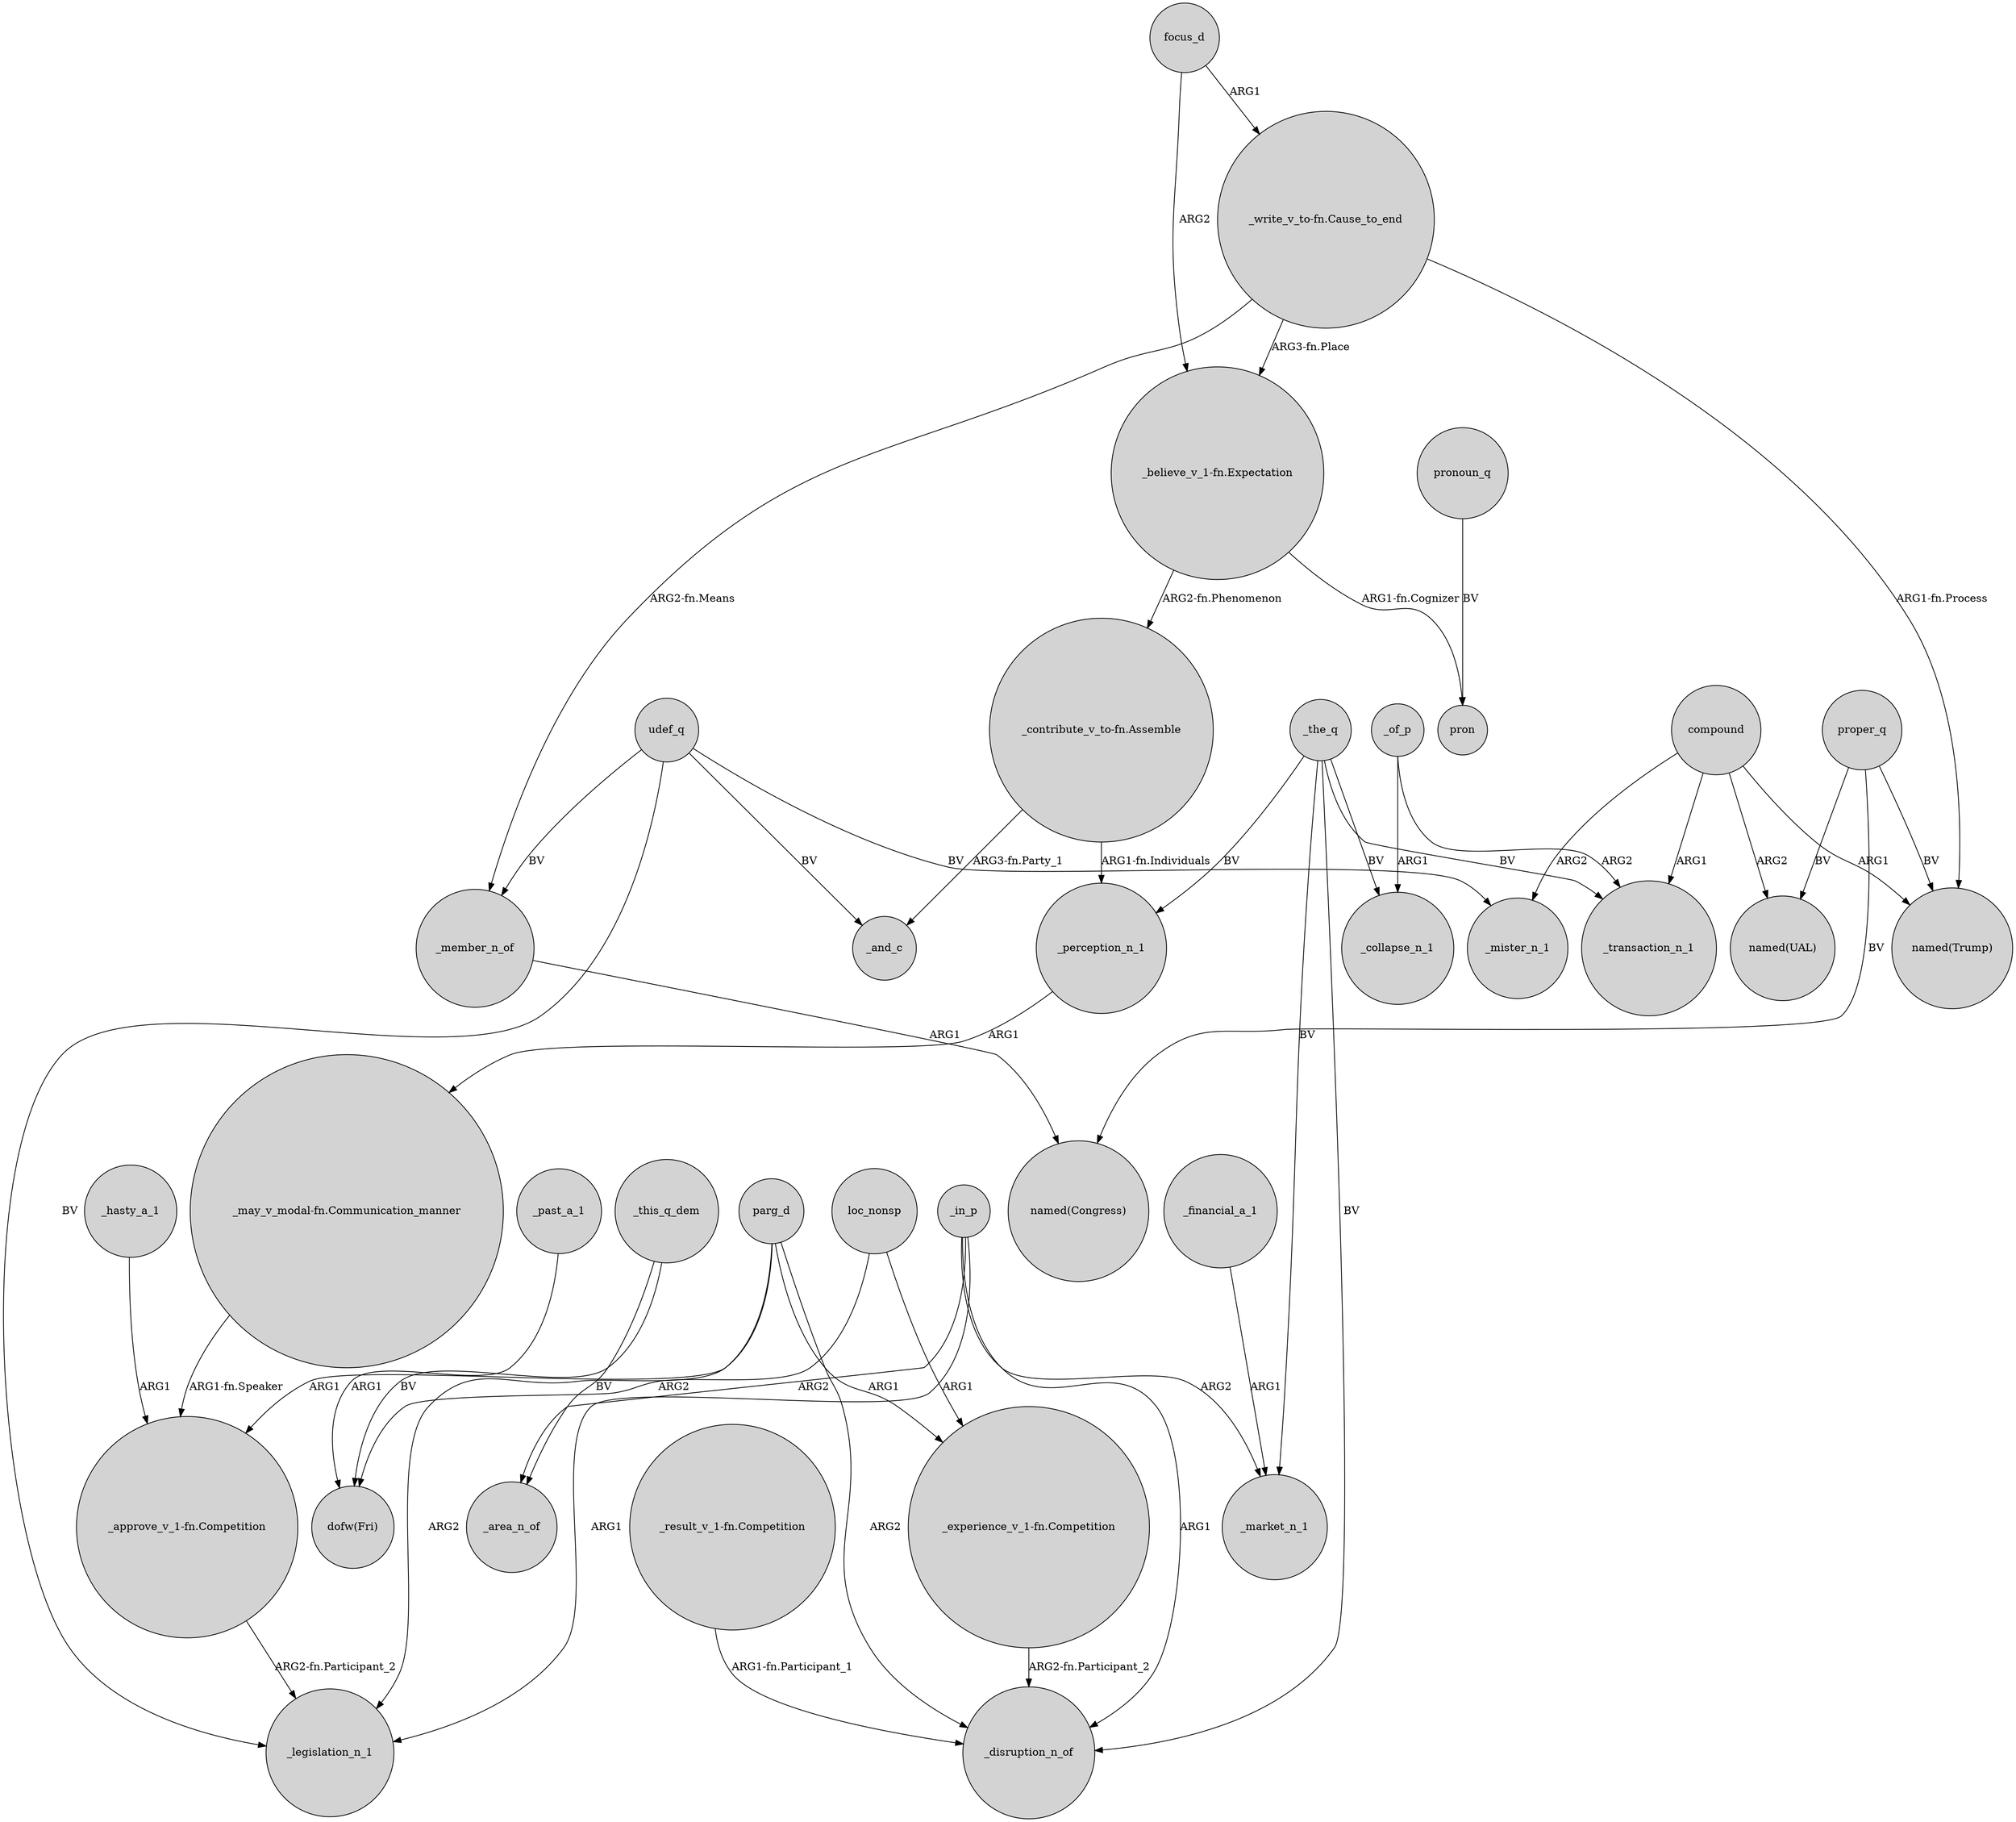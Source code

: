 digraph {
	node [shape=circle style=filled]
	"_may_v_modal-fn.Communication_manner" -> "_approve_v_1-fn.Competition" [label="ARG1-fn.Speaker"]
	proper_q -> "named(Congress)" [label=BV]
	"_write_v_to-fn.Cause_to_end" -> _member_n_of [label="ARG2-fn.Means"]
	compound -> _mister_n_1 [label=ARG2]
	_in_p -> _disruption_n_of [label=ARG1]
	udef_q -> _member_n_of [label=BV]
	parg_d -> "_approve_v_1-fn.Competition" [label=ARG1]
	compound -> "named(Trump)" [label=ARG1]
	_financial_a_1 -> _market_n_1 [label=ARG1]
	loc_nonsp -> "dofw(Fri)" [label=ARG2]
	_the_q -> _perception_n_1 [label=BV]
	parg_d -> "_experience_v_1-fn.Competition" [label=ARG1]
	_of_p -> _collapse_n_1 [label=ARG1]
	_this_q_dem -> "dofw(Fri)" [label=BV]
	_of_p -> _transaction_n_1 [label=ARG2]
	"_result_v_1-fn.Competition" -> _disruption_n_of [label="ARG1-fn.Participant_1"]
	udef_q -> _and_c [label=BV]
	udef_q -> _mister_n_1 [label=BV]
	_the_q -> _market_n_1 [label=BV]
	_hasty_a_1 -> "_approve_v_1-fn.Competition" [label=ARG1]
	proper_q -> "named(UAL)" [label=BV]
	_in_p -> _area_n_of [label=ARG2]
	pronoun_q -> pron [label=BV]
	_the_q -> _transaction_n_1 [label=BV]
	udef_q -> _legislation_n_1 [label=BV]
	_in_p -> _market_n_1 [label=ARG2]
	focus_d -> "_believe_v_1-fn.Expectation" [label=ARG2]
	parg_d -> _legislation_n_1 [label=ARG2]
	_the_q -> _disruption_n_of [label=BV]
	_in_p -> _legislation_n_1 [label=ARG1]
	loc_nonsp -> "_experience_v_1-fn.Competition" [label=ARG1]
	_past_a_1 -> "dofw(Fri)" [label=ARG1]
	"_write_v_to-fn.Cause_to_end" -> "named(Trump)" [label="ARG1-fn.Process"]
	_this_q_dem -> _area_n_of [label=BV]
	_the_q -> _collapse_n_1 [label=BV]
	"_contribute_v_to-fn.Assemble" -> _perception_n_1 [label="ARG1-fn.Individuals"]
	"_believe_v_1-fn.Expectation" -> "_contribute_v_to-fn.Assemble" [label="ARG2-fn.Phenomenon"]
	parg_d -> _disruption_n_of [label=ARG2]
	"_approve_v_1-fn.Competition" -> _legislation_n_1 [label="ARG2-fn.Participant_2"]
	compound -> "named(UAL)" [label=ARG2]
	focus_d -> "_write_v_to-fn.Cause_to_end" [label=ARG1]
	"_contribute_v_to-fn.Assemble" -> _and_c [label="ARG3-fn.Party_1"]
	_perception_n_1 -> "_may_v_modal-fn.Communication_manner" [label=ARG1]
	proper_q -> "named(Trump)" [label=BV]
	"_believe_v_1-fn.Expectation" -> pron [label="ARG1-fn.Cognizer"]
	"_experience_v_1-fn.Competition" -> _disruption_n_of [label="ARG2-fn.Participant_2"]
	_member_n_of -> "named(Congress)" [label=ARG1]
	compound -> _transaction_n_1 [label=ARG1]
	"_write_v_to-fn.Cause_to_end" -> "_believe_v_1-fn.Expectation" [label="ARG3-fn.Place"]
}
